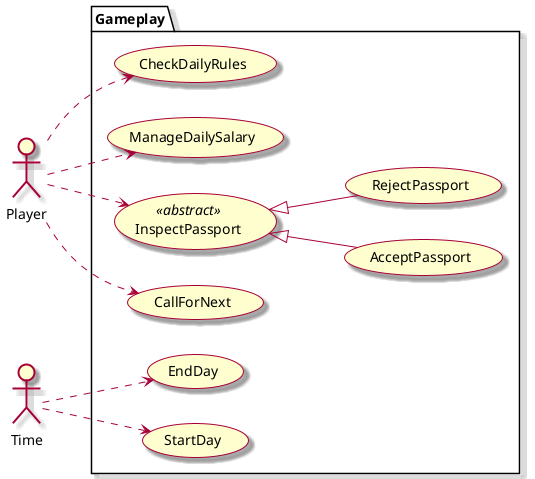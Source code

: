 ﻿@startuml
skin rose
left to right direction

actor Player
actor Time

package Gameplay{
    usecase CallForNext
    usecase AcceptPassport
    usecase RejectPassport
    usecase InspectPassport <<abstract>> 
    usecase EndDay
    usecase StartDay
    usecase CheckDailyRules
    usecase ManageDailySalary

'    gestionar recursos

    AcceptPassport -u-|> InspectPassport
    RejectPassport -u-|> InspectPassport
}

Player ..> CallForNext
Player ..> InspectPassport
Player ..> ManageDailySalary
Player ..> CheckDailyRules

Time ..> EndDay
Time ..> StartDay


@enduml
